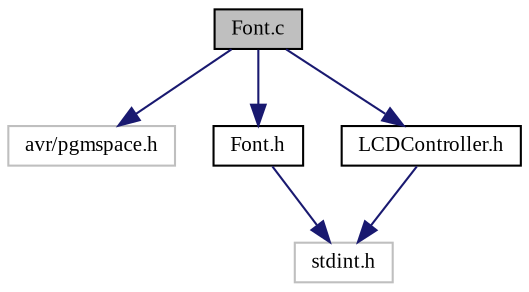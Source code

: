 digraph "Font.c"
{
  edge [fontname="TimesNewRoman",fontsize="10",labelfontname="TimesNewRoman",labelfontsize="10"];
  node [fontname="TimesNewRoman",fontsize="10",shape=record];
  Node0 [label="Font.c",height=0.2,width=0.4,color="black", fillcolor="grey75", style="filled", fontcolor="black"];
  Node0 -> Node1 [color="midnightblue",fontsize="10",style="solid",fontname="TimesNewRoman"];
  Node1 [label="avr/pgmspace.h",height=0.2,width=0.4,color="grey75", fillcolor="white", style="filled"];
  Node0 -> Node2 [color="midnightblue",fontsize="10",style="solid",fontname="TimesNewRoman"];
  Node2 [label="Font.h",height=0.2,width=0.4,color="black", fillcolor="white", style="filled",URL="$_font_8h.html",tooltip="Czionka i zarzadzanie tekstami - header file. "];
  Node2 -> Node3 [color="midnightblue",fontsize="10",style="solid",fontname="TimesNewRoman"];
  Node3 [label="stdint.h",height=0.2,width=0.4,color="grey75", fillcolor="white", style="filled"];
  Node0 -> Node4 [color="midnightblue",fontsize="10",style="solid",fontname="TimesNewRoman"];
  Node4 [label="LCDController.h",height=0.2,width=0.4,color="black", fillcolor="white", style="filled",URL="$_l_c_d_controller_8h.html",tooltip="Kontroler sterownika wyswietlacza BD663474 - header file. "];
  Node4 -> Node3 [color="midnightblue",fontsize="10",style="solid",fontname="TimesNewRoman"];
}
